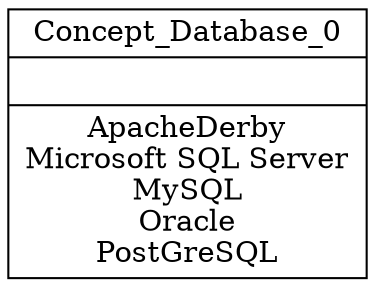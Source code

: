 digraph G { 
	rankdir=BT;
1 [shape=record,label="{Concept_Database_0||ApacheDerby\nMicrosoft SQL Server\nMySQL\nOracle\nPostGreSQL\n}"];
}
